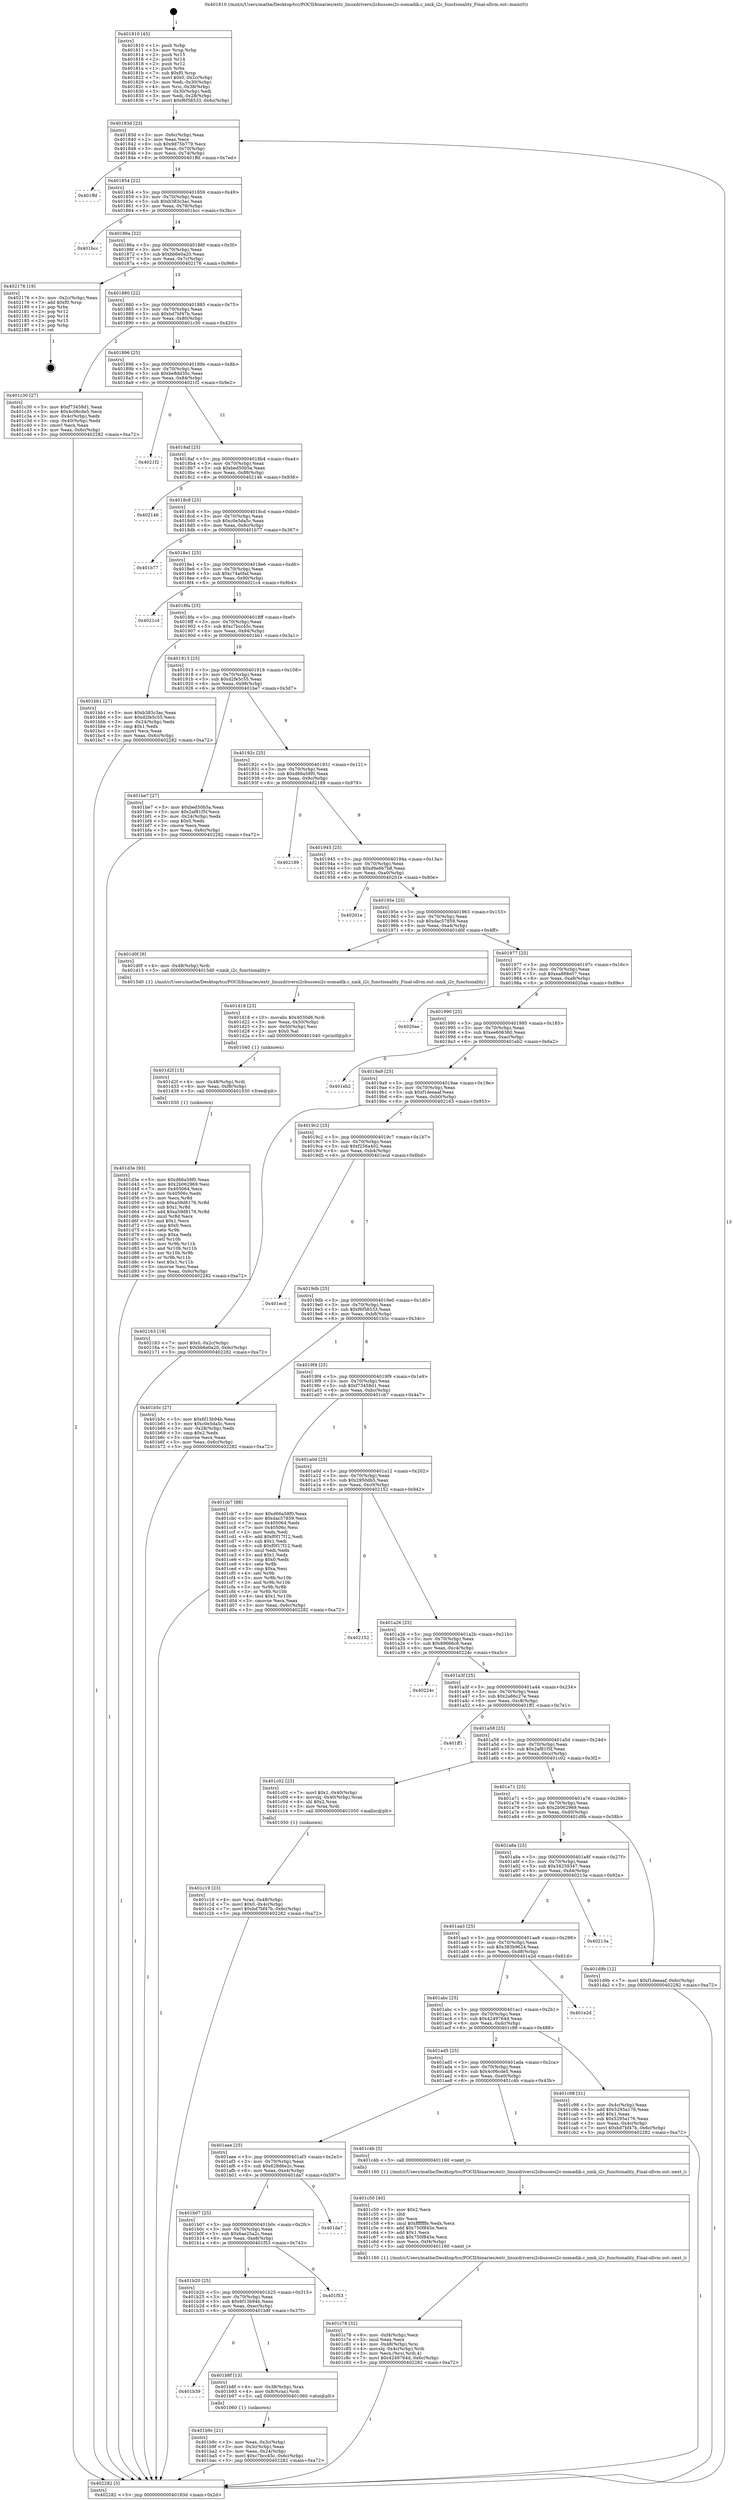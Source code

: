 digraph "0x401810" {
  label = "0x401810 (/mnt/c/Users/mathe/Desktop/tcc/POCII/binaries/extr_linuxdriversi2cbussesi2c-nomadik.c_nmk_i2c_functionality_Final-ollvm.out::main(0))"
  labelloc = "t"
  node[shape=record]

  Entry [label="",width=0.3,height=0.3,shape=circle,fillcolor=black,style=filled]
  "0x40183d" [label="{
     0x40183d [23]\l
     | [instrs]\l
     &nbsp;&nbsp;0x40183d \<+3\>: mov -0x6c(%rbp),%eax\l
     &nbsp;&nbsp;0x401840 \<+2\>: mov %eax,%ecx\l
     &nbsp;&nbsp;0x401842 \<+6\>: sub $0x9d75b779,%ecx\l
     &nbsp;&nbsp;0x401848 \<+3\>: mov %eax,-0x70(%rbp)\l
     &nbsp;&nbsp;0x40184b \<+3\>: mov %ecx,-0x74(%rbp)\l
     &nbsp;&nbsp;0x40184e \<+6\>: je 0000000000401ffd \<main+0x7ed\>\l
  }"]
  "0x401ffd" [label="{
     0x401ffd\l
  }", style=dashed]
  "0x401854" [label="{
     0x401854 [22]\l
     | [instrs]\l
     &nbsp;&nbsp;0x401854 \<+5\>: jmp 0000000000401859 \<main+0x49\>\l
     &nbsp;&nbsp;0x401859 \<+3\>: mov -0x70(%rbp),%eax\l
     &nbsp;&nbsp;0x40185c \<+5\>: sub $0xb383c3ac,%eax\l
     &nbsp;&nbsp;0x401861 \<+3\>: mov %eax,-0x78(%rbp)\l
     &nbsp;&nbsp;0x401864 \<+6\>: je 0000000000401bcc \<main+0x3bc\>\l
  }"]
  Exit [label="",width=0.3,height=0.3,shape=circle,fillcolor=black,style=filled,peripheries=2]
  "0x401bcc" [label="{
     0x401bcc\l
  }", style=dashed]
  "0x40186a" [label="{
     0x40186a [22]\l
     | [instrs]\l
     &nbsp;&nbsp;0x40186a \<+5\>: jmp 000000000040186f \<main+0x5f\>\l
     &nbsp;&nbsp;0x40186f \<+3\>: mov -0x70(%rbp),%eax\l
     &nbsp;&nbsp;0x401872 \<+5\>: sub $0xbb6e0a20,%eax\l
     &nbsp;&nbsp;0x401877 \<+3\>: mov %eax,-0x7c(%rbp)\l
     &nbsp;&nbsp;0x40187a \<+6\>: je 0000000000402176 \<main+0x966\>\l
  }"]
  "0x401d3e" [label="{
     0x401d3e [93]\l
     | [instrs]\l
     &nbsp;&nbsp;0x401d3e \<+5\>: mov $0xd66a58f0,%eax\l
     &nbsp;&nbsp;0x401d43 \<+5\>: mov $0x2b062969,%esi\l
     &nbsp;&nbsp;0x401d48 \<+7\>: mov 0x405064,%ecx\l
     &nbsp;&nbsp;0x401d4f \<+7\>: mov 0x40506c,%edx\l
     &nbsp;&nbsp;0x401d56 \<+3\>: mov %ecx,%r8d\l
     &nbsp;&nbsp;0x401d59 \<+7\>: sub $0xa59d8176,%r8d\l
     &nbsp;&nbsp;0x401d60 \<+4\>: sub $0x1,%r8d\l
     &nbsp;&nbsp;0x401d64 \<+7\>: add $0xa59d8176,%r8d\l
     &nbsp;&nbsp;0x401d6b \<+4\>: imul %r8d,%ecx\l
     &nbsp;&nbsp;0x401d6f \<+3\>: and $0x1,%ecx\l
     &nbsp;&nbsp;0x401d72 \<+3\>: cmp $0x0,%ecx\l
     &nbsp;&nbsp;0x401d75 \<+4\>: sete %r9b\l
     &nbsp;&nbsp;0x401d79 \<+3\>: cmp $0xa,%edx\l
     &nbsp;&nbsp;0x401d7c \<+4\>: setl %r10b\l
     &nbsp;&nbsp;0x401d80 \<+3\>: mov %r9b,%r11b\l
     &nbsp;&nbsp;0x401d83 \<+3\>: and %r10b,%r11b\l
     &nbsp;&nbsp;0x401d86 \<+3\>: xor %r10b,%r9b\l
     &nbsp;&nbsp;0x401d89 \<+3\>: or %r9b,%r11b\l
     &nbsp;&nbsp;0x401d8c \<+4\>: test $0x1,%r11b\l
     &nbsp;&nbsp;0x401d90 \<+3\>: cmovne %esi,%eax\l
     &nbsp;&nbsp;0x401d93 \<+3\>: mov %eax,-0x6c(%rbp)\l
     &nbsp;&nbsp;0x401d96 \<+5\>: jmp 0000000000402282 \<main+0xa72\>\l
  }"]
  "0x402176" [label="{
     0x402176 [19]\l
     | [instrs]\l
     &nbsp;&nbsp;0x402176 \<+3\>: mov -0x2c(%rbp),%eax\l
     &nbsp;&nbsp;0x402179 \<+7\>: add $0xf0,%rsp\l
     &nbsp;&nbsp;0x402180 \<+1\>: pop %rbx\l
     &nbsp;&nbsp;0x402181 \<+2\>: pop %r12\l
     &nbsp;&nbsp;0x402183 \<+2\>: pop %r14\l
     &nbsp;&nbsp;0x402185 \<+2\>: pop %r15\l
     &nbsp;&nbsp;0x402187 \<+1\>: pop %rbp\l
     &nbsp;&nbsp;0x402188 \<+1\>: ret\l
  }"]
  "0x401880" [label="{
     0x401880 [22]\l
     | [instrs]\l
     &nbsp;&nbsp;0x401880 \<+5\>: jmp 0000000000401885 \<main+0x75\>\l
     &nbsp;&nbsp;0x401885 \<+3\>: mov -0x70(%rbp),%eax\l
     &nbsp;&nbsp;0x401888 \<+5\>: sub $0xbd7bf47b,%eax\l
     &nbsp;&nbsp;0x40188d \<+3\>: mov %eax,-0x80(%rbp)\l
     &nbsp;&nbsp;0x401890 \<+6\>: je 0000000000401c30 \<main+0x420\>\l
  }"]
  "0x401d2f" [label="{
     0x401d2f [15]\l
     | [instrs]\l
     &nbsp;&nbsp;0x401d2f \<+4\>: mov -0x48(%rbp),%rdi\l
     &nbsp;&nbsp;0x401d33 \<+6\>: mov %eax,-0xf8(%rbp)\l
     &nbsp;&nbsp;0x401d39 \<+5\>: call 0000000000401030 \<free@plt\>\l
     | [calls]\l
     &nbsp;&nbsp;0x401030 \{1\} (unknown)\l
  }"]
  "0x401c30" [label="{
     0x401c30 [27]\l
     | [instrs]\l
     &nbsp;&nbsp;0x401c30 \<+5\>: mov $0xf73458d1,%eax\l
     &nbsp;&nbsp;0x401c35 \<+5\>: mov $0x4c06cde5,%ecx\l
     &nbsp;&nbsp;0x401c3a \<+3\>: mov -0x4c(%rbp),%edx\l
     &nbsp;&nbsp;0x401c3d \<+3\>: cmp -0x40(%rbp),%edx\l
     &nbsp;&nbsp;0x401c40 \<+3\>: cmovl %ecx,%eax\l
     &nbsp;&nbsp;0x401c43 \<+3\>: mov %eax,-0x6c(%rbp)\l
     &nbsp;&nbsp;0x401c46 \<+5\>: jmp 0000000000402282 \<main+0xa72\>\l
  }"]
  "0x401896" [label="{
     0x401896 [25]\l
     | [instrs]\l
     &nbsp;&nbsp;0x401896 \<+5\>: jmp 000000000040189b \<main+0x8b\>\l
     &nbsp;&nbsp;0x40189b \<+3\>: mov -0x70(%rbp),%eax\l
     &nbsp;&nbsp;0x40189e \<+5\>: sub $0xbe8dd35c,%eax\l
     &nbsp;&nbsp;0x4018a3 \<+6\>: mov %eax,-0x84(%rbp)\l
     &nbsp;&nbsp;0x4018a9 \<+6\>: je 00000000004021f2 \<main+0x9e2\>\l
  }"]
  "0x401d18" [label="{
     0x401d18 [23]\l
     | [instrs]\l
     &nbsp;&nbsp;0x401d18 \<+10\>: movabs $0x4030d6,%rdi\l
     &nbsp;&nbsp;0x401d22 \<+3\>: mov %eax,-0x50(%rbp)\l
     &nbsp;&nbsp;0x401d25 \<+3\>: mov -0x50(%rbp),%esi\l
     &nbsp;&nbsp;0x401d28 \<+2\>: mov $0x0,%al\l
     &nbsp;&nbsp;0x401d2a \<+5\>: call 0000000000401040 \<printf@plt\>\l
     | [calls]\l
     &nbsp;&nbsp;0x401040 \{1\} (unknown)\l
  }"]
  "0x4021f2" [label="{
     0x4021f2\l
  }", style=dashed]
  "0x4018af" [label="{
     0x4018af [25]\l
     | [instrs]\l
     &nbsp;&nbsp;0x4018af \<+5\>: jmp 00000000004018b4 \<main+0xa4\>\l
     &nbsp;&nbsp;0x4018b4 \<+3\>: mov -0x70(%rbp),%eax\l
     &nbsp;&nbsp;0x4018b7 \<+5\>: sub $0xbed50b5a,%eax\l
     &nbsp;&nbsp;0x4018bc \<+6\>: mov %eax,-0x88(%rbp)\l
     &nbsp;&nbsp;0x4018c2 \<+6\>: je 0000000000402146 \<main+0x936\>\l
  }"]
  "0x401c78" [label="{
     0x401c78 [32]\l
     | [instrs]\l
     &nbsp;&nbsp;0x401c78 \<+6\>: mov -0xf4(%rbp),%ecx\l
     &nbsp;&nbsp;0x401c7e \<+3\>: imul %eax,%ecx\l
     &nbsp;&nbsp;0x401c81 \<+4\>: mov -0x48(%rbp),%rsi\l
     &nbsp;&nbsp;0x401c85 \<+4\>: movslq -0x4c(%rbp),%rdi\l
     &nbsp;&nbsp;0x401c89 \<+3\>: mov %ecx,(%rsi,%rdi,4)\l
     &nbsp;&nbsp;0x401c8c \<+7\>: movl $0x4249764d,-0x6c(%rbp)\l
     &nbsp;&nbsp;0x401c93 \<+5\>: jmp 0000000000402282 \<main+0xa72\>\l
  }"]
  "0x402146" [label="{
     0x402146\l
  }", style=dashed]
  "0x4018c8" [label="{
     0x4018c8 [25]\l
     | [instrs]\l
     &nbsp;&nbsp;0x4018c8 \<+5\>: jmp 00000000004018cd \<main+0xbd\>\l
     &nbsp;&nbsp;0x4018cd \<+3\>: mov -0x70(%rbp),%eax\l
     &nbsp;&nbsp;0x4018d0 \<+5\>: sub $0xc0e5da5c,%eax\l
     &nbsp;&nbsp;0x4018d5 \<+6\>: mov %eax,-0x8c(%rbp)\l
     &nbsp;&nbsp;0x4018db \<+6\>: je 0000000000401b77 \<main+0x367\>\l
  }"]
  "0x401c50" [label="{
     0x401c50 [40]\l
     | [instrs]\l
     &nbsp;&nbsp;0x401c50 \<+5\>: mov $0x2,%ecx\l
     &nbsp;&nbsp;0x401c55 \<+1\>: cltd\l
     &nbsp;&nbsp;0x401c56 \<+2\>: idiv %ecx\l
     &nbsp;&nbsp;0x401c58 \<+6\>: imul $0xfffffffe,%edx,%ecx\l
     &nbsp;&nbsp;0x401c5e \<+6\>: add $0x750f845e,%ecx\l
     &nbsp;&nbsp;0x401c64 \<+3\>: add $0x1,%ecx\l
     &nbsp;&nbsp;0x401c67 \<+6\>: sub $0x750f845e,%ecx\l
     &nbsp;&nbsp;0x401c6d \<+6\>: mov %ecx,-0xf4(%rbp)\l
     &nbsp;&nbsp;0x401c73 \<+5\>: call 0000000000401160 \<next_i\>\l
     | [calls]\l
     &nbsp;&nbsp;0x401160 \{1\} (/mnt/c/Users/mathe/Desktop/tcc/POCII/binaries/extr_linuxdriversi2cbussesi2c-nomadik.c_nmk_i2c_functionality_Final-ollvm.out::next_i)\l
  }"]
  "0x401b77" [label="{
     0x401b77\l
  }", style=dashed]
  "0x4018e1" [label="{
     0x4018e1 [25]\l
     | [instrs]\l
     &nbsp;&nbsp;0x4018e1 \<+5\>: jmp 00000000004018e6 \<main+0xd6\>\l
     &nbsp;&nbsp;0x4018e6 \<+3\>: mov -0x70(%rbp),%eax\l
     &nbsp;&nbsp;0x4018e9 \<+5\>: sub $0xc74a0faf,%eax\l
     &nbsp;&nbsp;0x4018ee \<+6\>: mov %eax,-0x90(%rbp)\l
     &nbsp;&nbsp;0x4018f4 \<+6\>: je 00000000004021c4 \<main+0x9b4\>\l
  }"]
  "0x401c19" [label="{
     0x401c19 [23]\l
     | [instrs]\l
     &nbsp;&nbsp;0x401c19 \<+4\>: mov %rax,-0x48(%rbp)\l
     &nbsp;&nbsp;0x401c1d \<+7\>: movl $0x0,-0x4c(%rbp)\l
     &nbsp;&nbsp;0x401c24 \<+7\>: movl $0xbd7bf47b,-0x6c(%rbp)\l
     &nbsp;&nbsp;0x401c2b \<+5\>: jmp 0000000000402282 \<main+0xa72\>\l
  }"]
  "0x4021c4" [label="{
     0x4021c4\l
  }", style=dashed]
  "0x4018fa" [label="{
     0x4018fa [25]\l
     | [instrs]\l
     &nbsp;&nbsp;0x4018fa \<+5\>: jmp 00000000004018ff \<main+0xef\>\l
     &nbsp;&nbsp;0x4018ff \<+3\>: mov -0x70(%rbp),%eax\l
     &nbsp;&nbsp;0x401902 \<+5\>: sub $0xc7bcc45c,%eax\l
     &nbsp;&nbsp;0x401907 \<+6\>: mov %eax,-0x94(%rbp)\l
     &nbsp;&nbsp;0x40190d \<+6\>: je 0000000000401bb1 \<main+0x3a1\>\l
  }"]
  "0x401b9c" [label="{
     0x401b9c [21]\l
     | [instrs]\l
     &nbsp;&nbsp;0x401b9c \<+3\>: mov %eax,-0x3c(%rbp)\l
     &nbsp;&nbsp;0x401b9f \<+3\>: mov -0x3c(%rbp),%eax\l
     &nbsp;&nbsp;0x401ba2 \<+3\>: mov %eax,-0x24(%rbp)\l
     &nbsp;&nbsp;0x401ba5 \<+7\>: movl $0xc7bcc45c,-0x6c(%rbp)\l
     &nbsp;&nbsp;0x401bac \<+5\>: jmp 0000000000402282 \<main+0xa72\>\l
  }"]
  "0x401bb1" [label="{
     0x401bb1 [27]\l
     | [instrs]\l
     &nbsp;&nbsp;0x401bb1 \<+5\>: mov $0xb383c3ac,%eax\l
     &nbsp;&nbsp;0x401bb6 \<+5\>: mov $0xd2fe5c55,%ecx\l
     &nbsp;&nbsp;0x401bbb \<+3\>: mov -0x24(%rbp),%edx\l
     &nbsp;&nbsp;0x401bbe \<+3\>: cmp $0x1,%edx\l
     &nbsp;&nbsp;0x401bc1 \<+3\>: cmovl %ecx,%eax\l
     &nbsp;&nbsp;0x401bc4 \<+3\>: mov %eax,-0x6c(%rbp)\l
     &nbsp;&nbsp;0x401bc7 \<+5\>: jmp 0000000000402282 \<main+0xa72\>\l
  }"]
  "0x401913" [label="{
     0x401913 [25]\l
     | [instrs]\l
     &nbsp;&nbsp;0x401913 \<+5\>: jmp 0000000000401918 \<main+0x108\>\l
     &nbsp;&nbsp;0x401918 \<+3\>: mov -0x70(%rbp),%eax\l
     &nbsp;&nbsp;0x40191b \<+5\>: sub $0xd2fe5c55,%eax\l
     &nbsp;&nbsp;0x401920 \<+6\>: mov %eax,-0x98(%rbp)\l
     &nbsp;&nbsp;0x401926 \<+6\>: je 0000000000401be7 \<main+0x3d7\>\l
  }"]
  "0x401b39" [label="{
     0x401b39\l
  }", style=dashed]
  "0x401be7" [label="{
     0x401be7 [27]\l
     | [instrs]\l
     &nbsp;&nbsp;0x401be7 \<+5\>: mov $0xbed50b5a,%eax\l
     &nbsp;&nbsp;0x401bec \<+5\>: mov $0x2af81f5f,%ecx\l
     &nbsp;&nbsp;0x401bf1 \<+3\>: mov -0x24(%rbp),%edx\l
     &nbsp;&nbsp;0x401bf4 \<+3\>: cmp $0x0,%edx\l
     &nbsp;&nbsp;0x401bf7 \<+3\>: cmove %ecx,%eax\l
     &nbsp;&nbsp;0x401bfa \<+3\>: mov %eax,-0x6c(%rbp)\l
     &nbsp;&nbsp;0x401bfd \<+5\>: jmp 0000000000402282 \<main+0xa72\>\l
  }"]
  "0x40192c" [label="{
     0x40192c [25]\l
     | [instrs]\l
     &nbsp;&nbsp;0x40192c \<+5\>: jmp 0000000000401931 \<main+0x121\>\l
     &nbsp;&nbsp;0x401931 \<+3\>: mov -0x70(%rbp),%eax\l
     &nbsp;&nbsp;0x401934 \<+5\>: sub $0xd66a58f0,%eax\l
     &nbsp;&nbsp;0x401939 \<+6\>: mov %eax,-0x9c(%rbp)\l
     &nbsp;&nbsp;0x40193f \<+6\>: je 0000000000402189 \<main+0x979\>\l
  }"]
  "0x401b8f" [label="{
     0x401b8f [13]\l
     | [instrs]\l
     &nbsp;&nbsp;0x401b8f \<+4\>: mov -0x38(%rbp),%rax\l
     &nbsp;&nbsp;0x401b93 \<+4\>: mov 0x8(%rax),%rdi\l
     &nbsp;&nbsp;0x401b97 \<+5\>: call 0000000000401060 \<atoi@plt\>\l
     | [calls]\l
     &nbsp;&nbsp;0x401060 \{1\} (unknown)\l
  }"]
  "0x402189" [label="{
     0x402189\l
  }", style=dashed]
  "0x401945" [label="{
     0x401945 [25]\l
     | [instrs]\l
     &nbsp;&nbsp;0x401945 \<+5\>: jmp 000000000040194a \<main+0x13a\>\l
     &nbsp;&nbsp;0x40194a \<+3\>: mov -0x70(%rbp),%eax\l
     &nbsp;&nbsp;0x40194d \<+5\>: sub $0xd9a6b7b8,%eax\l
     &nbsp;&nbsp;0x401952 \<+6\>: mov %eax,-0xa0(%rbp)\l
     &nbsp;&nbsp;0x401958 \<+6\>: je 000000000040201e \<main+0x80e\>\l
  }"]
  "0x401b20" [label="{
     0x401b20 [25]\l
     | [instrs]\l
     &nbsp;&nbsp;0x401b20 \<+5\>: jmp 0000000000401b25 \<main+0x315\>\l
     &nbsp;&nbsp;0x401b25 \<+3\>: mov -0x70(%rbp),%eax\l
     &nbsp;&nbsp;0x401b28 \<+5\>: sub $0x6f13b94b,%eax\l
     &nbsp;&nbsp;0x401b2d \<+6\>: mov %eax,-0xec(%rbp)\l
     &nbsp;&nbsp;0x401b33 \<+6\>: je 0000000000401b8f \<main+0x37f\>\l
  }"]
  "0x40201e" [label="{
     0x40201e\l
  }", style=dashed]
  "0x40195e" [label="{
     0x40195e [25]\l
     | [instrs]\l
     &nbsp;&nbsp;0x40195e \<+5\>: jmp 0000000000401963 \<main+0x153\>\l
     &nbsp;&nbsp;0x401963 \<+3\>: mov -0x70(%rbp),%eax\l
     &nbsp;&nbsp;0x401966 \<+5\>: sub $0xdac57859,%eax\l
     &nbsp;&nbsp;0x40196b \<+6\>: mov %eax,-0xa4(%rbp)\l
     &nbsp;&nbsp;0x401971 \<+6\>: je 0000000000401d0f \<main+0x4ff\>\l
  }"]
  "0x401f53" [label="{
     0x401f53\l
  }", style=dashed]
  "0x401d0f" [label="{
     0x401d0f [9]\l
     | [instrs]\l
     &nbsp;&nbsp;0x401d0f \<+4\>: mov -0x48(%rbp),%rdi\l
     &nbsp;&nbsp;0x401d13 \<+5\>: call 00000000004015d0 \<nmk_i2c_functionality\>\l
     | [calls]\l
     &nbsp;&nbsp;0x4015d0 \{1\} (/mnt/c/Users/mathe/Desktop/tcc/POCII/binaries/extr_linuxdriversi2cbussesi2c-nomadik.c_nmk_i2c_functionality_Final-ollvm.out::nmk_i2c_functionality)\l
  }"]
  "0x401977" [label="{
     0x401977 [25]\l
     | [instrs]\l
     &nbsp;&nbsp;0x401977 \<+5\>: jmp 000000000040197c \<main+0x16c\>\l
     &nbsp;&nbsp;0x40197c \<+3\>: mov -0x70(%rbp),%eax\l
     &nbsp;&nbsp;0x40197f \<+5\>: sub $0xea888e07,%eax\l
     &nbsp;&nbsp;0x401984 \<+6\>: mov %eax,-0xa8(%rbp)\l
     &nbsp;&nbsp;0x40198a \<+6\>: je 00000000004020ae \<main+0x89e\>\l
  }"]
  "0x401b07" [label="{
     0x401b07 [25]\l
     | [instrs]\l
     &nbsp;&nbsp;0x401b07 \<+5\>: jmp 0000000000401b0c \<main+0x2fc\>\l
     &nbsp;&nbsp;0x401b0c \<+3\>: mov -0x70(%rbp),%eax\l
     &nbsp;&nbsp;0x401b0f \<+5\>: sub $0x6ae25a2c,%eax\l
     &nbsp;&nbsp;0x401b14 \<+6\>: mov %eax,-0xe8(%rbp)\l
     &nbsp;&nbsp;0x401b1a \<+6\>: je 0000000000401f53 \<main+0x743\>\l
  }"]
  "0x4020ae" [label="{
     0x4020ae\l
  }", style=dashed]
  "0x401990" [label="{
     0x401990 [25]\l
     | [instrs]\l
     &nbsp;&nbsp;0x401990 \<+5\>: jmp 0000000000401995 \<main+0x185\>\l
     &nbsp;&nbsp;0x401995 \<+3\>: mov -0x70(%rbp),%eax\l
     &nbsp;&nbsp;0x401998 \<+5\>: sub $0xee606360,%eax\l
     &nbsp;&nbsp;0x40199d \<+6\>: mov %eax,-0xac(%rbp)\l
     &nbsp;&nbsp;0x4019a3 \<+6\>: je 0000000000401eb2 \<main+0x6a2\>\l
  }"]
  "0x401da7" [label="{
     0x401da7\l
  }", style=dashed]
  "0x401eb2" [label="{
     0x401eb2\l
  }", style=dashed]
  "0x4019a9" [label="{
     0x4019a9 [25]\l
     | [instrs]\l
     &nbsp;&nbsp;0x4019a9 \<+5\>: jmp 00000000004019ae \<main+0x19e\>\l
     &nbsp;&nbsp;0x4019ae \<+3\>: mov -0x70(%rbp),%eax\l
     &nbsp;&nbsp;0x4019b1 \<+5\>: sub $0xf1deeaaf,%eax\l
     &nbsp;&nbsp;0x4019b6 \<+6\>: mov %eax,-0xb0(%rbp)\l
     &nbsp;&nbsp;0x4019bc \<+6\>: je 0000000000402163 \<main+0x953\>\l
  }"]
  "0x401aee" [label="{
     0x401aee [25]\l
     | [instrs]\l
     &nbsp;&nbsp;0x401aee \<+5\>: jmp 0000000000401af3 \<main+0x2e3\>\l
     &nbsp;&nbsp;0x401af3 \<+3\>: mov -0x70(%rbp),%eax\l
     &nbsp;&nbsp;0x401af6 \<+5\>: sub $0x628d6e2c,%eax\l
     &nbsp;&nbsp;0x401afb \<+6\>: mov %eax,-0xe4(%rbp)\l
     &nbsp;&nbsp;0x401b01 \<+6\>: je 0000000000401da7 \<main+0x597\>\l
  }"]
  "0x402163" [label="{
     0x402163 [19]\l
     | [instrs]\l
     &nbsp;&nbsp;0x402163 \<+7\>: movl $0x0,-0x2c(%rbp)\l
     &nbsp;&nbsp;0x40216a \<+7\>: movl $0xbb6e0a20,-0x6c(%rbp)\l
     &nbsp;&nbsp;0x402171 \<+5\>: jmp 0000000000402282 \<main+0xa72\>\l
  }"]
  "0x4019c2" [label="{
     0x4019c2 [25]\l
     | [instrs]\l
     &nbsp;&nbsp;0x4019c2 \<+5\>: jmp 00000000004019c7 \<main+0x1b7\>\l
     &nbsp;&nbsp;0x4019c7 \<+3\>: mov -0x70(%rbp),%eax\l
     &nbsp;&nbsp;0x4019ca \<+5\>: sub $0xf256a402,%eax\l
     &nbsp;&nbsp;0x4019cf \<+6\>: mov %eax,-0xb4(%rbp)\l
     &nbsp;&nbsp;0x4019d5 \<+6\>: je 0000000000401ecd \<main+0x6bd\>\l
  }"]
  "0x401c4b" [label="{
     0x401c4b [5]\l
     | [instrs]\l
     &nbsp;&nbsp;0x401c4b \<+5\>: call 0000000000401160 \<next_i\>\l
     | [calls]\l
     &nbsp;&nbsp;0x401160 \{1\} (/mnt/c/Users/mathe/Desktop/tcc/POCII/binaries/extr_linuxdriversi2cbussesi2c-nomadik.c_nmk_i2c_functionality_Final-ollvm.out::next_i)\l
  }"]
  "0x401ecd" [label="{
     0x401ecd\l
  }", style=dashed]
  "0x4019db" [label="{
     0x4019db [25]\l
     | [instrs]\l
     &nbsp;&nbsp;0x4019db \<+5\>: jmp 00000000004019e0 \<main+0x1d0\>\l
     &nbsp;&nbsp;0x4019e0 \<+3\>: mov -0x70(%rbp),%eax\l
     &nbsp;&nbsp;0x4019e3 \<+5\>: sub $0xf6f58533,%eax\l
     &nbsp;&nbsp;0x4019e8 \<+6\>: mov %eax,-0xb8(%rbp)\l
     &nbsp;&nbsp;0x4019ee \<+6\>: je 0000000000401b5c \<main+0x34c\>\l
  }"]
  "0x401ad5" [label="{
     0x401ad5 [25]\l
     | [instrs]\l
     &nbsp;&nbsp;0x401ad5 \<+5\>: jmp 0000000000401ada \<main+0x2ca\>\l
     &nbsp;&nbsp;0x401ada \<+3\>: mov -0x70(%rbp),%eax\l
     &nbsp;&nbsp;0x401add \<+5\>: sub $0x4c06cde5,%eax\l
     &nbsp;&nbsp;0x401ae2 \<+6\>: mov %eax,-0xe0(%rbp)\l
     &nbsp;&nbsp;0x401ae8 \<+6\>: je 0000000000401c4b \<main+0x43b\>\l
  }"]
  "0x401b5c" [label="{
     0x401b5c [27]\l
     | [instrs]\l
     &nbsp;&nbsp;0x401b5c \<+5\>: mov $0x6f13b94b,%eax\l
     &nbsp;&nbsp;0x401b61 \<+5\>: mov $0xc0e5da5c,%ecx\l
     &nbsp;&nbsp;0x401b66 \<+3\>: mov -0x28(%rbp),%edx\l
     &nbsp;&nbsp;0x401b69 \<+3\>: cmp $0x2,%edx\l
     &nbsp;&nbsp;0x401b6c \<+3\>: cmovne %ecx,%eax\l
     &nbsp;&nbsp;0x401b6f \<+3\>: mov %eax,-0x6c(%rbp)\l
     &nbsp;&nbsp;0x401b72 \<+5\>: jmp 0000000000402282 \<main+0xa72\>\l
  }"]
  "0x4019f4" [label="{
     0x4019f4 [25]\l
     | [instrs]\l
     &nbsp;&nbsp;0x4019f4 \<+5\>: jmp 00000000004019f9 \<main+0x1e9\>\l
     &nbsp;&nbsp;0x4019f9 \<+3\>: mov -0x70(%rbp),%eax\l
     &nbsp;&nbsp;0x4019fc \<+5\>: sub $0xf73458d1,%eax\l
     &nbsp;&nbsp;0x401a01 \<+6\>: mov %eax,-0xbc(%rbp)\l
     &nbsp;&nbsp;0x401a07 \<+6\>: je 0000000000401cb7 \<main+0x4a7\>\l
  }"]
  "0x402282" [label="{
     0x402282 [5]\l
     | [instrs]\l
     &nbsp;&nbsp;0x402282 \<+5\>: jmp 000000000040183d \<main+0x2d\>\l
  }"]
  "0x401810" [label="{
     0x401810 [45]\l
     | [instrs]\l
     &nbsp;&nbsp;0x401810 \<+1\>: push %rbp\l
     &nbsp;&nbsp;0x401811 \<+3\>: mov %rsp,%rbp\l
     &nbsp;&nbsp;0x401814 \<+2\>: push %r15\l
     &nbsp;&nbsp;0x401816 \<+2\>: push %r14\l
     &nbsp;&nbsp;0x401818 \<+2\>: push %r12\l
     &nbsp;&nbsp;0x40181a \<+1\>: push %rbx\l
     &nbsp;&nbsp;0x40181b \<+7\>: sub $0xf0,%rsp\l
     &nbsp;&nbsp;0x401822 \<+7\>: movl $0x0,-0x2c(%rbp)\l
     &nbsp;&nbsp;0x401829 \<+3\>: mov %edi,-0x30(%rbp)\l
     &nbsp;&nbsp;0x40182c \<+4\>: mov %rsi,-0x38(%rbp)\l
     &nbsp;&nbsp;0x401830 \<+3\>: mov -0x30(%rbp),%edi\l
     &nbsp;&nbsp;0x401833 \<+3\>: mov %edi,-0x28(%rbp)\l
     &nbsp;&nbsp;0x401836 \<+7\>: movl $0xf6f58533,-0x6c(%rbp)\l
  }"]
  "0x401c98" [label="{
     0x401c98 [31]\l
     | [instrs]\l
     &nbsp;&nbsp;0x401c98 \<+3\>: mov -0x4c(%rbp),%eax\l
     &nbsp;&nbsp;0x401c9b \<+5\>: add $0x5295a176,%eax\l
     &nbsp;&nbsp;0x401ca0 \<+3\>: add $0x1,%eax\l
     &nbsp;&nbsp;0x401ca3 \<+5\>: sub $0x5295a176,%eax\l
     &nbsp;&nbsp;0x401ca8 \<+3\>: mov %eax,-0x4c(%rbp)\l
     &nbsp;&nbsp;0x401cab \<+7\>: movl $0xbd7bf47b,-0x6c(%rbp)\l
     &nbsp;&nbsp;0x401cb2 \<+5\>: jmp 0000000000402282 \<main+0xa72\>\l
  }"]
  "0x401cb7" [label="{
     0x401cb7 [88]\l
     | [instrs]\l
     &nbsp;&nbsp;0x401cb7 \<+5\>: mov $0xd66a58f0,%eax\l
     &nbsp;&nbsp;0x401cbc \<+5\>: mov $0xdac57859,%ecx\l
     &nbsp;&nbsp;0x401cc1 \<+7\>: mov 0x405064,%edx\l
     &nbsp;&nbsp;0x401cc8 \<+7\>: mov 0x40506c,%esi\l
     &nbsp;&nbsp;0x401ccf \<+2\>: mov %edx,%edi\l
     &nbsp;&nbsp;0x401cd1 \<+6\>: add $0xf0f17f12,%edi\l
     &nbsp;&nbsp;0x401cd7 \<+3\>: sub $0x1,%edi\l
     &nbsp;&nbsp;0x401cda \<+6\>: sub $0xf0f17f12,%edi\l
     &nbsp;&nbsp;0x401ce0 \<+3\>: imul %edi,%edx\l
     &nbsp;&nbsp;0x401ce3 \<+3\>: and $0x1,%edx\l
     &nbsp;&nbsp;0x401ce6 \<+3\>: cmp $0x0,%edx\l
     &nbsp;&nbsp;0x401ce9 \<+4\>: sete %r8b\l
     &nbsp;&nbsp;0x401ced \<+3\>: cmp $0xa,%esi\l
     &nbsp;&nbsp;0x401cf0 \<+4\>: setl %r9b\l
     &nbsp;&nbsp;0x401cf4 \<+3\>: mov %r8b,%r10b\l
     &nbsp;&nbsp;0x401cf7 \<+3\>: and %r9b,%r10b\l
     &nbsp;&nbsp;0x401cfa \<+3\>: xor %r9b,%r8b\l
     &nbsp;&nbsp;0x401cfd \<+3\>: or %r8b,%r10b\l
     &nbsp;&nbsp;0x401d00 \<+4\>: test $0x1,%r10b\l
     &nbsp;&nbsp;0x401d04 \<+3\>: cmovne %ecx,%eax\l
     &nbsp;&nbsp;0x401d07 \<+3\>: mov %eax,-0x6c(%rbp)\l
     &nbsp;&nbsp;0x401d0a \<+5\>: jmp 0000000000402282 \<main+0xa72\>\l
  }"]
  "0x401a0d" [label="{
     0x401a0d [25]\l
     | [instrs]\l
     &nbsp;&nbsp;0x401a0d \<+5\>: jmp 0000000000401a12 \<main+0x202\>\l
     &nbsp;&nbsp;0x401a12 \<+3\>: mov -0x70(%rbp),%eax\l
     &nbsp;&nbsp;0x401a15 \<+5\>: sub $0x2950db5,%eax\l
     &nbsp;&nbsp;0x401a1a \<+6\>: mov %eax,-0xc0(%rbp)\l
     &nbsp;&nbsp;0x401a20 \<+6\>: je 0000000000402152 \<main+0x942\>\l
  }"]
  "0x401abc" [label="{
     0x401abc [25]\l
     | [instrs]\l
     &nbsp;&nbsp;0x401abc \<+5\>: jmp 0000000000401ac1 \<main+0x2b1\>\l
     &nbsp;&nbsp;0x401ac1 \<+3\>: mov -0x70(%rbp),%eax\l
     &nbsp;&nbsp;0x401ac4 \<+5\>: sub $0x4249764d,%eax\l
     &nbsp;&nbsp;0x401ac9 \<+6\>: mov %eax,-0xdc(%rbp)\l
     &nbsp;&nbsp;0x401acf \<+6\>: je 0000000000401c98 \<main+0x488\>\l
  }"]
  "0x402152" [label="{
     0x402152\l
  }", style=dashed]
  "0x401a26" [label="{
     0x401a26 [25]\l
     | [instrs]\l
     &nbsp;&nbsp;0x401a26 \<+5\>: jmp 0000000000401a2b \<main+0x21b\>\l
     &nbsp;&nbsp;0x401a2b \<+3\>: mov -0x70(%rbp),%eax\l
     &nbsp;&nbsp;0x401a2e \<+5\>: sub $0x89666c8,%eax\l
     &nbsp;&nbsp;0x401a33 \<+6\>: mov %eax,-0xc4(%rbp)\l
     &nbsp;&nbsp;0x401a39 \<+6\>: je 000000000040224c \<main+0xa3c\>\l
  }"]
  "0x401e2d" [label="{
     0x401e2d\l
  }", style=dashed]
  "0x40224c" [label="{
     0x40224c\l
  }", style=dashed]
  "0x401a3f" [label="{
     0x401a3f [25]\l
     | [instrs]\l
     &nbsp;&nbsp;0x401a3f \<+5\>: jmp 0000000000401a44 \<main+0x234\>\l
     &nbsp;&nbsp;0x401a44 \<+3\>: mov -0x70(%rbp),%eax\l
     &nbsp;&nbsp;0x401a47 \<+5\>: sub $0x2a66c27e,%eax\l
     &nbsp;&nbsp;0x401a4c \<+6\>: mov %eax,-0xc8(%rbp)\l
     &nbsp;&nbsp;0x401a52 \<+6\>: je 0000000000401ff1 \<main+0x7e1\>\l
  }"]
  "0x401aa3" [label="{
     0x401aa3 [25]\l
     | [instrs]\l
     &nbsp;&nbsp;0x401aa3 \<+5\>: jmp 0000000000401aa8 \<main+0x298\>\l
     &nbsp;&nbsp;0x401aa8 \<+3\>: mov -0x70(%rbp),%eax\l
     &nbsp;&nbsp;0x401aab \<+5\>: sub $0x383b9624,%eax\l
     &nbsp;&nbsp;0x401ab0 \<+6\>: mov %eax,-0xd8(%rbp)\l
     &nbsp;&nbsp;0x401ab6 \<+6\>: je 0000000000401e2d \<main+0x61d\>\l
  }"]
  "0x401ff1" [label="{
     0x401ff1\l
  }", style=dashed]
  "0x401a58" [label="{
     0x401a58 [25]\l
     | [instrs]\l
     &nbsp;&nbsp;0x401a58 \<+5\>: jmp 0000000000401a5d \<main+0x24d\>\l
     &nbsp;&nbsp;0x401a5d \<+3\>: mov -0x70(%rbp),%eax\l
     &nbsp;&nbsp;0x401a60 \<+5\>: sub $0x2af81f5f,%eax\l
     &nbsp;&nbsp;0x401a65 \<+6\>: mov %eax,-0xcc(%rbp)\l
     &nbsp;&nbsp;0x401a6b \<+6\>: je 0000000000401c02 \<main+0x3f2\>\l
  }"]
  "0x40213a" [label="{
     0x40213a\l
  }", style=dashed]
  "0x401c02" [label="{
     0x401c02 [23]\l
     | [instrs]\l
     &nbsp;&nbsp;0x401c02 \<+7\>: movl $0x1,-0x40(%rbp)\l
     &nbsp;&nbsp;0x401c09 \<+4\>: movslq -0x40(%rbp),%rax\l
     &nbsp;&nbsp;0x401c0d \<+4\>: shl $0x2,%rax\l
     &nbsp;&nbsp;0x401c11 \<+3\>: mov %rax,%rdi\l
     &nbsp;&nbsp;0x401c14 \<+5\>: call 0000000000401050 \<malloc@plt\>\l
     | [calls]\l
     &nbsp;&nbsp;0x401050 \{1\} (unknown)\l
  }"]
  "0x401a71" [label="{
     0x401a71 [25]\l
     | [instrs]\l
     &nbsp;&nbsp;0x401a71 \<+5\>: jmp 0000000000401a76 \<main+0x266\>\l
     &nbsp;&nbsp;0x401a76 \<+3\>: mov -0x70(%rbp),%eax\l
     &nbsp;&nbsp;0x401a79 \<+5\>: sub $0x2b062969,%eax\l
     &nbsp;&nbsp;0x401a7e \<+6\>: mov %eax,-0xd0(%rbp)\l
     &nbsp;&nbsp;0x401a84 \<+6\>: je 0000000000401d9b \<main+0x58b\>\l
  }"]
  "0x401a8a" [label="{
     0x401a8a [25]\l
     | [instrs]\l
     &nbsp;&nbsp;0x401a8a \<+5\>: jmp 0000000000401a8f \<main+0x27f\>\l
     &nbsp;&nbsp;0x401a8f \<+3\>: mov -0x70(%rbp),%eax\l
     &nbsp;&nbsp;0x401a92 \<+5\>: sub $0x34259347,%eax\l
     &nbsp;&nbsp;0x401a97 \<+6\>: mov %eax,-0xd4(%rbp)\l
     &nbsp;&nbsp;0x401a9d \<+6\>: je 000000000040213a \<main+0x92a\>\l
  }"]
  "0x401d9b" [label="{
     0x401d9b [12]\l
     | [instrs]\l
     &nbsp;&nbsp;0x401d9b \<+7\>: movl $0xf1deeaaf,-0x6c(%rbp)\l
     &nbsp;&nbsp;0x401da2 \<+5\>: jmp 0000000000402282 \<main+0xa72\>\l
  }"]
  Entry -> "0x401810" [label=" 1"]
  "0x40183d" -> "0x401ffd" [label=" 0"]
  "0x40183d" -> "0x401854" [label=" 14"]
  "0x402176" -> Exit [label=" 1"]
  "0x401854" -> "0x401bcc" [label=" 0"]
  "0x401854" -> "0x40186a" [label=" 14"]
  "0x402163" -> "0x402282" [label=" 1"]
  "0x40186a" -> "0x402176" [label=" 1"]
  "0x40186a" -> "0x401880" [label=" 13"]
  "0x401d9b" -> "0x402282" [label=" 1"]
  "0x401880" -> "0x401c30" [label=" 2"]
  "0x401880" -> "0x401896" [label=" 11"]
  "0x401d3e" -> "0x402282" [label=" 1"]
  "0x401896" -> "0x4021f2" [label=" 0"]
  "0x401896" -> "0x4018af" [label=" 11"]
  "0x401d2f" -> "0x401d3e" [label=" 1"]
  "0x4018af" -> "0x402146" [label=" 0"]
  "0x4018af" -> "0x4018c8" [label=" 11"]
  "0x401d18" -> "0x401d2f" [label=" 1"]
  "0x4018c8" -> "0x401b77" [label=" 0"]
  "0x4018c8" -> "0x4018e1" [label=" 11"]
  "0x401d0f" -> "0x401d18" [label=" 1"]
  "0x4018e1" -> "0x4021c4" [label=" 0"]
  "0x4018e1" -> "0x4018fa" [label=" 11"]
  "0x401cb7" -> "0x402282" [label=" 1"]
  "0x4018fa" -> "0x401bb1" [label=" 1"]
  "0x4018fa" -> "0x401913" [label=" 10"]
  "0x401c98" -> "0x402282" [label=" 1"]
  "0x401913" -> "0x401be7" [label=" 1"]
  "0x401913" -> "0x40192c" [label=" 9"]
  "0x401c78" -> "0x402282" [label=" 1"]
  "0x40192c" -> "0x402189" [label=" 0"]
  "0x40192c" -> "0x401945" [label=" 9"]
  "0x401c50" -> "0x401c78" [label=" 1"]
  "0x401945" -> "0x40201e" [label=" 0"]
  "0x401945" -> "0x40195e" [label=" 9"]
  "0x401c30" -> "0x402282" [label=" 2"]
  "0x40195e" -> "0x401d0f" [label=" 1"]
  "0x40195e" -> "0x401977" [label=" 8"]
  "0x401c19" -> "0x402282" [label=" 1"]
  "0x401977" -> "0x4020ae" [label=" 0"]
  "0x401977" -> "0x401990" [label=" 8"]
  "0x401be7" -> "0x402282" [label=" 1"]
  "0x401990" -> "0x401eb2" [label=" 0"]
  "0x401990" -> "0x4019a9" [label=" 8"]
  "0x401bb1" -> "0x402282" [label=" 1"]
  "0x4019a9" -> "0x402163" [label=" 1"]
  "0x4019a9" -> "0x4019c2" [label=" 7"]
  "0x401b8f" -> "0x401b9c" [label=" 1"]
  "0x4019c2" -> "0x401ecd" [label=" 0"]
  "0x4019c2" -> "0x4019db" [label=" 7"]
  "0x401b20" -> "0x401b39" [label=" 0"]
  "0x4019db" -> "0x401b5c" [label=" 1"]
  "0x4019db" -> "0x4019f4" [label=" 6"]
  "0x401b5c" -> "0x402282" [label=" 1"]
  "0x401810" -> "0x40183d" [label=" 1"]
  "0x402282" -> "0x40183d" [label=" 13"]
  "0x401c4b" -> "0x401c50" [label=" 1"]
  "0x4019f4" -> "0x401cb7" [label=" 1"]
  "0x4019f4" -> "0x401a0d" [label=" 5"]
  "0x401b07" -> "0x401b20" [label=" 1"]
  "0x401a0d" -> "0x402152" [label=" 0"]
  "0x401a0d" -> "0x401a26" [label=" 5"]
  "0x401c02" -> "0x401c19" [label=" 1"]
  "0x401a26" -> "0x40224c" [label=" 0"]
  "0x401a26" -> "0x401a3f" [label=" 5"]
  "0x401aee" -> "0x401b07" [label=" 1"]
  "0x401a3f" -> "0x401ff1" [label=" 0"]
  "0x401a3f" -> "0x401a58" [label=" 5"]
  "0x401b9c" -> "0x402282" [label=" 1"]
  "0x401a58" -> "0x401c02" [label=" 1"]
  "0x401a58" -> "0x401a71" [label=" 4"]
  "0x401ad5" -> "0x401aee" [label=" 1"]
  "0x401a71" -> "0x401d9b" [label=" 1"]
  "0x401a71" -> "0x401a8a" [label=" 3"]
  "0x401ad5" -> "0x401c4b" [label=" 1"]
  "0x401a8a" -> "0x40213a" [label=" 0"]
  "0x401a8a" -> "0x401aa3" [label=" 3"]
  "0x401aee" -> "0x401da7" [label=" 0"]
  "0x401aa3" -> "0x401e2d" [label=" 0"]
  "0x401aa3" -> "0x401abc" [label=" 3"]
  "0x401b07" -> "0x401f53" [label=" 0"]
  "0x401abc" -> "0x401c98" [label=" 1"]
  "0x401abc" -> "0x401ad5" [label=" 2"]
  "0x401b20" -> "0x401b8f" [label=" 1"]
}
